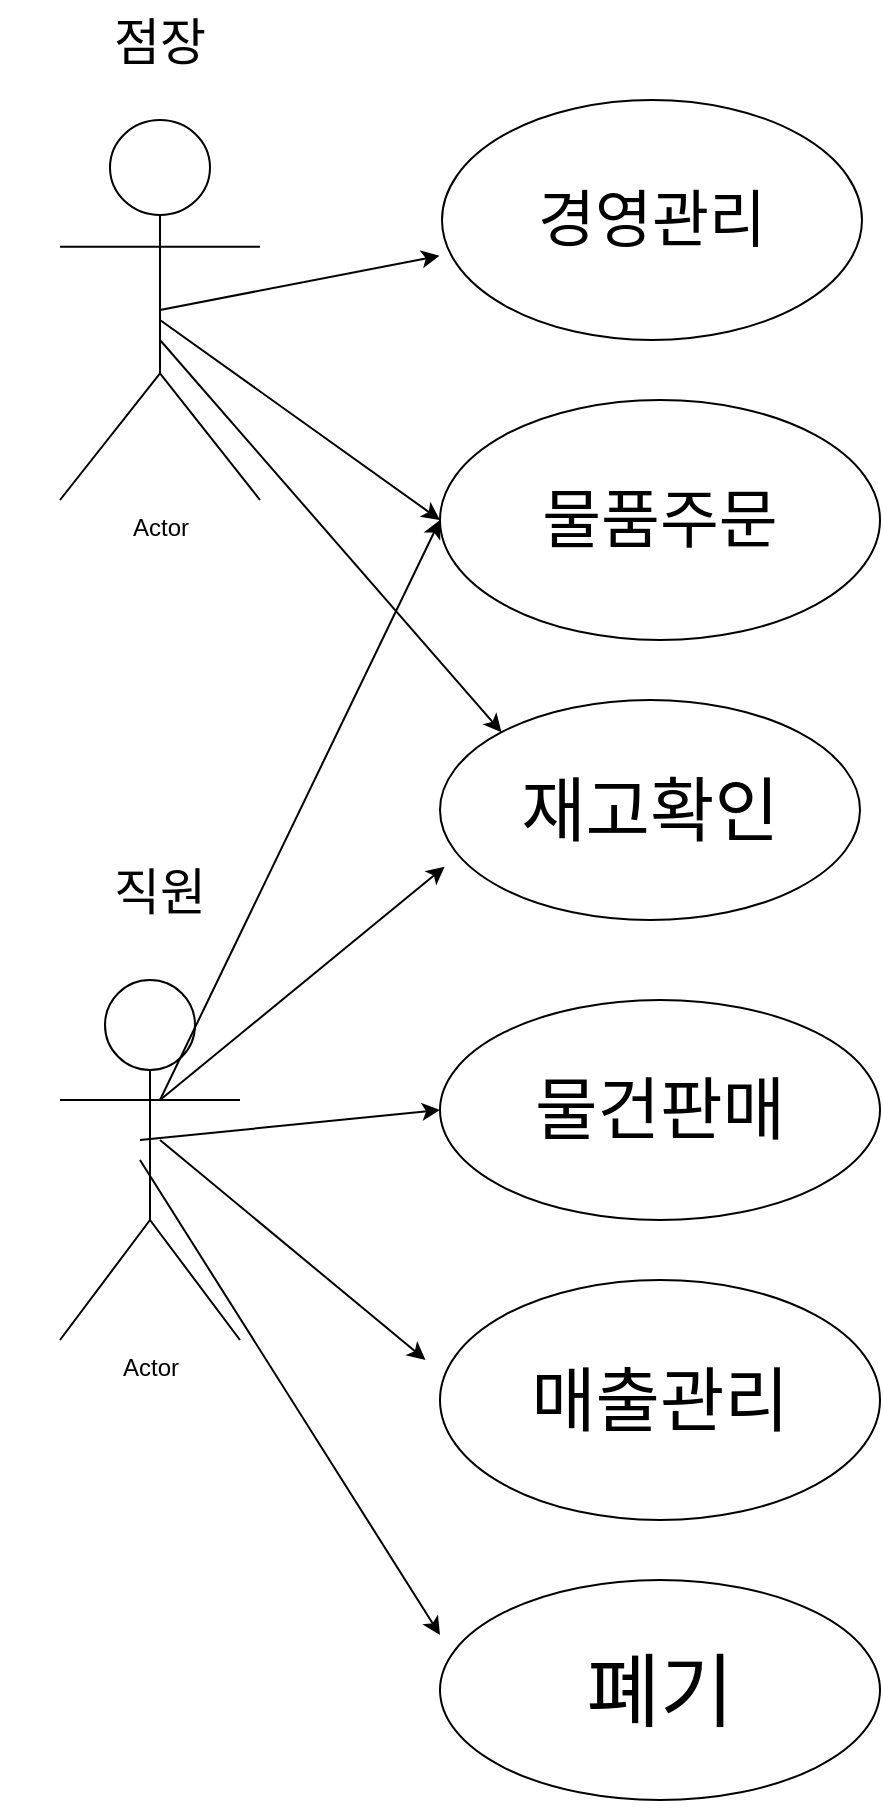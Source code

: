 <mxfile version="13.10.4" type="github">
  <diagram id="wFgetxw_JZM_RU-oxdfV" name="Page-1">
    <mxGraphModel dx="1564" dy="938" grid="1" gridSize="10" guides="1" tooltips="1" connect="1" arrows="1" fold="1" page="1" pageScale="1" pageWidth="827" pageHeight="1169" math="0" shadow="0">
      <root>
        <mxCell id="0" />
        <mxCell id="1" parent="0" />
        <mxCell id="uHxdD3G6QML8ynv2IFrb-1" value="Actor" style="shape=umlActor;verticalLabelPosition=bottom;verticalAlign=top;html=1;outlineConnect=0;" vertex="1" parent="1">
          <mxGeometry x="50" y="170" width="100" height="190" as="geometry" />
        </mxCell>
        <mxCell id="uHxdD3G6QML8ynv2IFrb-4" value="Actor" style="shape=umlActor;verticalLabelPosition=bottom;verticalAlign=top;html=1;outlineConnect=0;" vertex="1" parent="1">
          <mxGeometry x="50" y="600" width="90" height="180" as="geometry" />
        </mxCell>
        <mxCell id="uHxdD3G6QML8ynv2IFrb-7" value="&lt;font style=&quot;font-size: 25px&quot;&gt;점장&lt;/font&gt;" style="text;html=1;strokeColor=none;fillColor=none;align=center;verticalAlign=middle;whiteSpace=wrap;rounded=0;" vertex="1" parent="1">
          <mxGeometry x="45" y="110" width="110" height="40" as="geometry" />
        </mxCell>
        <mxCell id="uHxdD3G6QML8ynv2IFrb-9" value="&lt;font style=&quot;font-size: 31px&quot;&gt;경영관리&lt;/font&gt;" style="ellipse;whiteSpace=wrap;html=1;" vertex="1" parent="1">
          <mxGeometry x="241" y="160" width="210" height="120" as="geometry" />
        </mxCell>
        <mxCell id="uHxdD3G6QML8ynv2IFrb-10" value="&lt;font style=&quot;font-size: 32px&quot;&gt;물품주문&lt;/font&gt;" style="ellipse;whiteSpace=wrap;html=1;" vertex="1" parent="1">
          <mxGeometry x="240" y="310" width="220" height="120" as="geometry" />
        </mxCell>
        <mxCell id="uHxdD3G6QML8ynv2IFrb-11" value="&lt;font style=&quot;font-size: 34px&quot;&gt;물건판매&lt;/font&gt;" style="ellipse;whiteSpace=wrap;html=1;" vertex="1" parent="1">
          <mxGeometry x="240" y="610" width="220" height="110" as="geometry" />
        </mxCell>
        <mxCell id="uHxdD3G6QML8ynv2IFrb-12" value="&lt;font style=&quot;font-size: 35px&quot;&gt;재고확인&lt;/font&gt;" style="ellipse;whiteSpace=wrap;html=1;" vertex="1" parent="1">
          <mxGeometry x="240" y="460" width="210" height="110" as="geometry" />
        </mxCell>
        <mxCell id="uHxdD3G6QML8ynv2IFrb-13" style="edgeStyle=orthogonalEdgeStyle;rounded=0;orthogonalLoop=1;jettySize=auto;html=1;exitX=0.5;exitY=1;exitDx=0;exitDy=0;" edge="1" parent="1" source="uHxdD3G6QML8ynv2IFrb-11" target="uHxdD3G6QML8ynv2IFrb-11">
          <mxGeometry relative="1" as="geometry" />
        </mxCell>
        <mxCell id="uHxdD3G6QML8ynv2IFrb-14" style="edgeStyle=orthogonalEdgeStyle;rounded=0;orthogonalLoop=1;jettySize=auto;html=1;exitX=0.5;exitY=1;exitDx=0;exitDy=0;" edge="1" parent="1">
          <mxGeometry relative="1" as="geometry">
            <mxPoint x="100" y="1010" as="sourcePoint" />
            <mxPoint x="100" y="1010" as="targetPoint" />
          </mxGeometry>
        </mxCell>
        <mxCell id="uHxdD3G6QML8ynv2IFrb-15" value="&lt;font style=&quot;font-size: 35px&quot;&gt;매출관리&lt;/font&gt;" style="ellipse;whiteSpace=wrap;html=1;" vertex="1" parent="1">
          <mxGeometry x="240" y="750" width="220" height="120" as="geometry" />
        </mxCell>
        <mxCell id="uHxdD3G6QML8ynv2IFrb-16" value="&lt;font style=&quot;font-size: 40px&quot;&gt;폐기&lt;/font&gt;" style="ellipse;whiteSpace=wrap;html=1;" vertex="1" parent="1">
          <mxGeometry x="240" y="900" width="220" height="110" as="geometry" />
        </mxCell>
        <mxCell id="uHxdD3G6QML8ynv2IFrb-26" value="" style="endArrow=classic;html=1;entryX=-0.006;entryY=0.649;entryDx=0;entryDy=0;entryPerimeter=0;" edge="1" parent="1" target="uHxdD3G6QML8ynv2IFrb-9">
          <mxGeometry width="50" height="50" relative="1" as="geometry">
            <mxPoint x="100" y="265" as="sourcePoint" />
            <mxPoint x="150" y="215" as="targetPoint" />
          </mxGeometry>
        </mxCell>
        <mxCell id="uHxdD3G6QML8ynv2IFrb-27" value="" style="endArrow=classic;html=1;entryX=0;entryY=0.5;entryDx=0;entryDy=0;" edge="1" parent="1" target="uHxdD3G6QML8ynv2IFrb-10">
          <mxGeometry width="50" height="50" relative="1" as="geometry">
            <mxPoint x="100" y="270" as="sourcePoint" />
            <mxPoint x="150" y="220" as="targetPoint" />
          </mxGeometry>
        </mxCell>
        <mxCell id="uHxdD3G6QML8ynv2IFrb-28" value="" style="endArrow=classic;html=1;entryX=0;entryY=0;entryDx=0;entryDy=0;" edge="1" parent="1" target="uHxdD3G6QML8ynv2IFrb-12">
          <mxGeometry width="50" height="50" relative="1" as="geometry">
            <mxPoint x="100" y="280" as="sourcePoint" />
            <mxPoint x="150" y="230" as="targetPoint" />
          </mxGeometry>
        </mxCell>
        <mxCell id="uHxdD3G6QML8ynv2IFrb-29" value="&lt;font style=&quot;font-size: 25px&quot;&gt;직원&lt;/font&gt;" style="text;html=1;strokeColor=none;fillColor=none;align=center;verticalAlign=middle;whiteSpace=wrap;rounded=0;" vertex="1" parent="1">
          <mxGeometry x="20" y="520" width="160" height="70" as="geometry" />
        </mxCell>
        <mxCell id="uHxdD3G6QML8ynv2IFrb-30" value="" style="endArrow=classic;html=1;entryX=0;entryY=0.5;entryDx=0;entryDy=0;" edge="1" parent="1" target="uHxdD3G6QML8ynv2IFrb-10">
          <mxGeometry width="50" height="50" relative="1" as="geometry">
            <mxPoint x="100" y="660" as="sourcePoint" />
            <mxPoint x="150" y="610" as="targetPoint" />
          </mxGeometry>
        </mxCell>
        <mxCell id="uHxdD3G6QML8ynv2IFrb-31" value="" style="endArrow=classic;html=1;entryX=0.011;entryY=0.758;entryDx=0;entryDy=0;entryPerimeter=0;" edge="1" parent="1" target="uHxdD3G6QML8ynv2IFrb-12">
          <mxGeometry width="50" height="50" relative="1" as="geometry">
            <mxPoint x="100" y="660" as="sourcePoint" />
            <mxPoint x="150" y="610" as="targetPoint" />
          </mxGeometry>
        </mxCell>
        <mxCell id="uHxdD3G6QML8ynv2IFrb-32" value="" style="endArrow=classic;html=1;entryX=0;entryY=0.5;entryDx=0;entryDy=0;" edge="1" parent="1" target="uHxdD3G6QML8ynv2IFrb-11">
          <mxGeometry width="50" height="50" relative="1" as="geometry">
            <mxPoint x="90" y="680" as="sourcePoint" />
            <mxPoint x="140" y="630" as="targetPoint" />
          </mxGeometry>
        </mxCell>
        <mxCell id="uHxdD3G6QML8ynv2IFrb-34" value="" style="endArrow=classic;html=1;entryX=-0.033;entryY=0.333;entryDx=0;entryDy=0;entryPerimeter=0;" edge="1" parent="1" target="uHxdD3G6QML8ynv2IFrb-15">
          <mxGeometry width="50" height="50" relative="1" as="geometry">
            <mxPoint x="100" y="680" as="sourcePoint" />
            <mxPoint x="150" y="630" as="targetPoint" />
          </mxGeometry>
        </mxCell>
        <mxCell id="uHxdD3G6QML8ynv2IFrb-35" value="" style="endArrow=classic;html=1;entryX=0;entryY=0.25;entryDx=0;entryDy=0;entryPerimeter=0;" edge="1" parent="1" target="uHxdD3G6QML8ynv2IFrb-16">
          <mxGeometry width="50" height="50" relative="1" as="geometry">
            <mxPoint x="90" y="690" as="sourcePoint" />
            <mxPoint x="140" y="640" as="targetPoint" />
          </mxGeometry>
        </mxCell>
      </root>
    </mxGraphModel>
  </diagram>
</mxfile>
